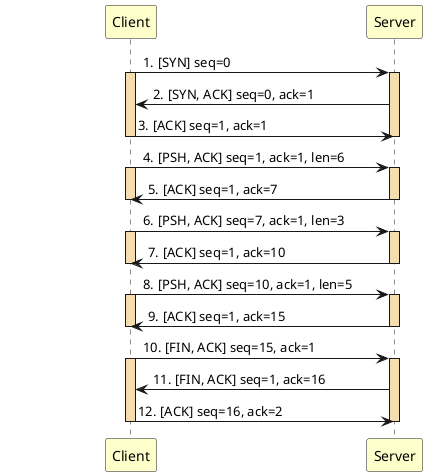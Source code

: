 @startuml tcp_keepalive

skinparam ParticipantPadding 100
skinparam BoxPadding 10

participant "Client" as client #BUSINESS
participant "Server" as server #BUSINESS

autonumber "0."

client -> server : [SYN] seq=0
activate client #F5DDAD
activate server #F5DDAD

server -> client : [SYN, ACK] seq=0, ack=1

client -> server : [ACK] seq=1, ack=1
deactivate client
deactivate server

client -> server : [PSH, ACK] seq=1, ack=1, len=6
activate client #F5DDAD
activate server #F5DDAD

server -> client : [ACK] seq=1, ack=7
deactivate client
deactivate server

client -> server : [PSH, ACK] seq=7, ack=1, len=3
activate client #F5DDAD
activate server #F5DDAD

server -> client : [ACK] seq=1, ack=10
deactivate client
deactivate server

client -> server : [PSH, ACK] seq=10, ack=1, len=5
activate client #F5DDAD
activate server #F5DDAD

server -> client : [ACK] seq=1, ack=15
deactivate client
deactivate server

client -> server : [FIN, ACK] seq=15, ack=1
activate client #F5DDAD
activate server #F5DDAD

server -> client : [FIN, ACK] seq=1, ack=16

client -> server : [ACK] seq=16, ack=2
deactivate client
deactivate server

@enduml